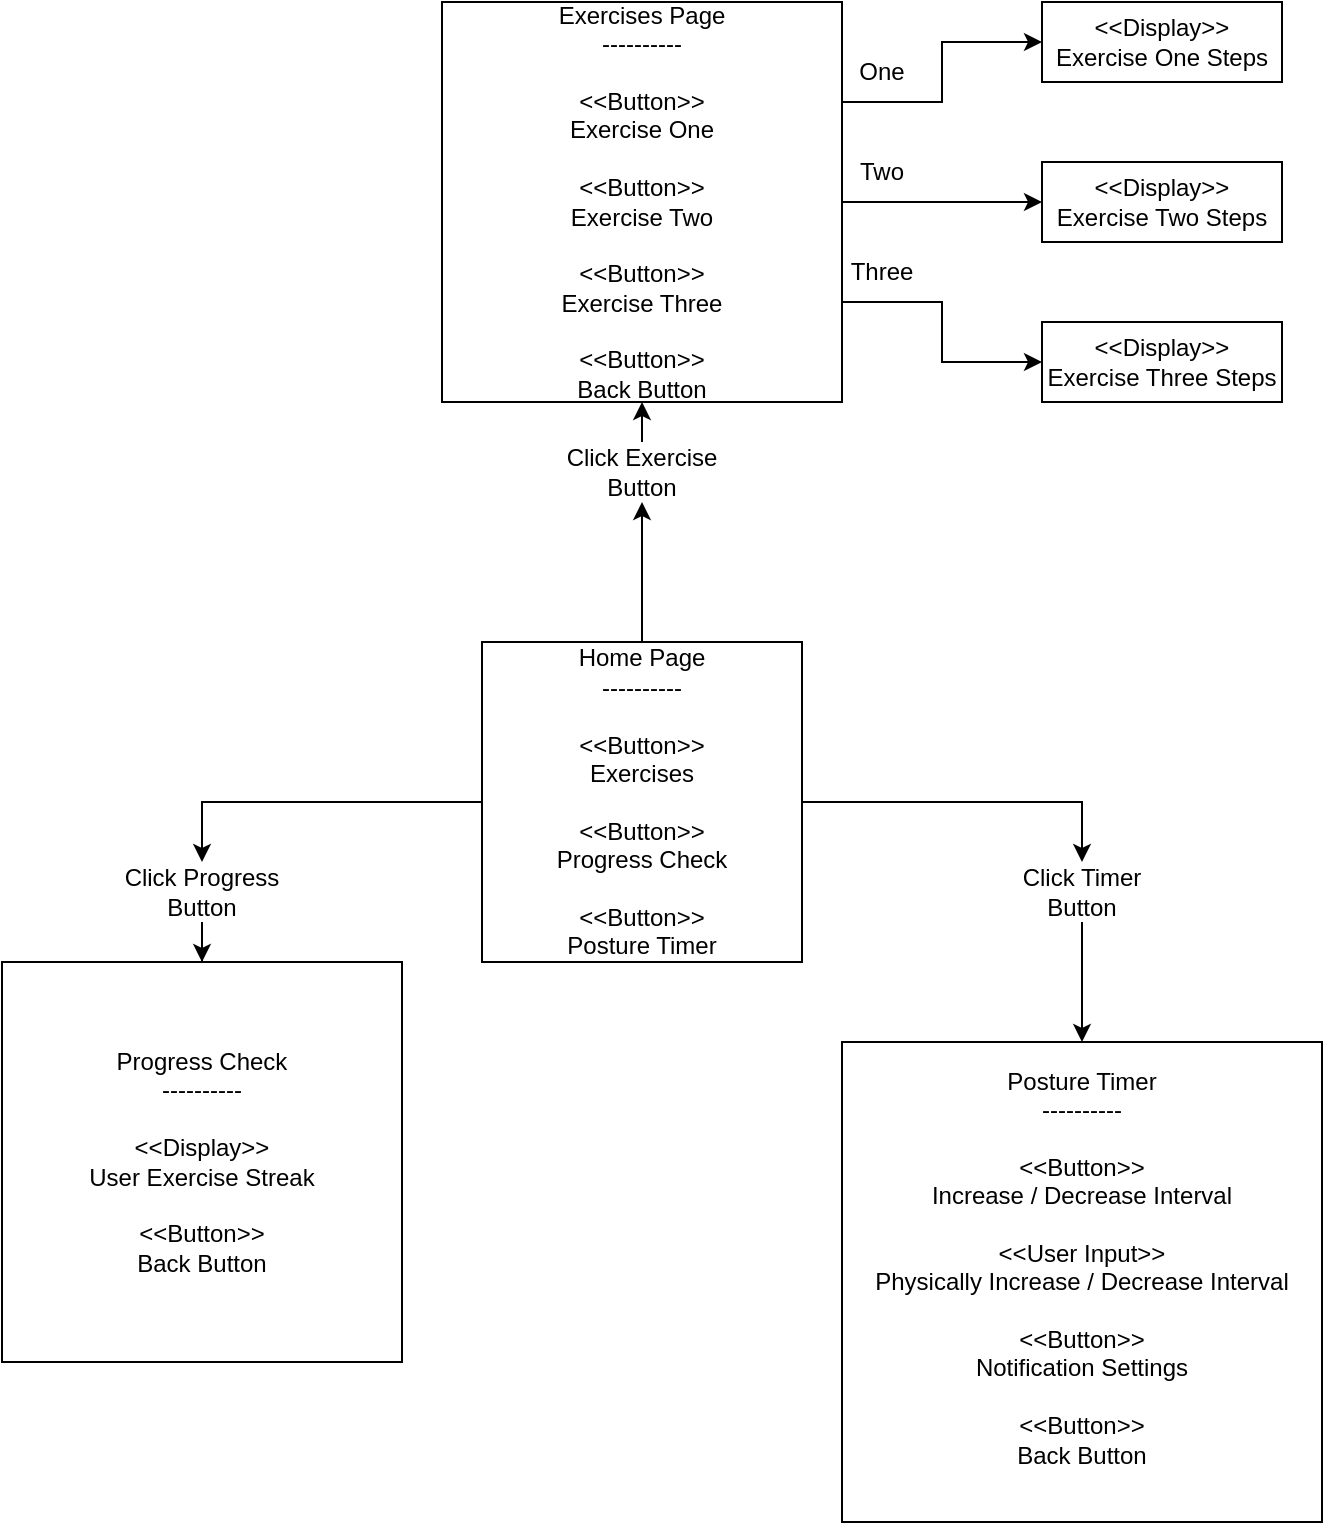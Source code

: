 <mxfile version="21.2.3" type="device">
  <diagram name="Page-1" id="qBfqY7OzDwAJnxTBxNS4">
    <mxGraphModel dx="737" dy="462" grid="1" gridSize="10" guides="1" tooltips="1" connect="1" arrows="1" fold="1" page="1" pageScale="1" pageWidth="850" pageHeight="1100" math="0" shadow="0">
      <root>
        <mxCell id="0" />
        <mxCell id="1" parent="0" />
        <mxCell id="syxs8EHX32OoqqPPT2Q4-4" style="edgeStyle=orthogonalEdgeStyle;rounded=0;orthogonalLoop=1;jettySize=auto;html=1;entryX=0.5;entryY=0;entryDx=0;entryDy=0;" parent="1" source="syxs8EHX32OoqqPPT2Q4-22" target="syxs8EHX32OoqqPPT2Q4-3" edge="1">
          <mxGeometry relative="1" as="geometry" />
        </mxCell>
        <mxCell id="syxs8EHX32OoqqPPT2Q4-9" style="edgeStyle=orthogonalEdgeStyle;rounded=0;orthogonalLoop=1;jettySize=auto;html=1;exitX=0.5;exitY=0;exitDx=0;exitDy=0;entryX=0.5;entryY=1;entryDx=0;entryDy=0;" parent="1" source="syxs8EHX32OoqqPPT2Q4-20" target="syxs8EHX32OoqqPPT2Q4-8" edge="1">
          <mxGeometry relative="1" as="geometry" />
        </mxCell>
        <mxCell id="syxs8EHX32OoqqPPT2Q4-27" style="edgeStyle=orthogonalEdgeStyle;rounded=0;orthogonalLoop=1;jettySize=auto;html=1;entryX=0.5;entryY=0;entryDx=0;entryDy=0;" parent="1" source="syxs8EHX32OoqqPPT2Q4-1" target="syxs8EHX32OoqqPPT2Q4-24" edge="1">
          <mxGeometry relative="1" as="geometry" />
        </mxCell>
        <mxCell id="syxs8EHX32OoqqPPT2Q4-1" value="&lt;div&gt;Home Page&lt;/div&gt;&lt;div&gt;----------&lt;/div&gt;&lt;div&gt;&lt;br&gt;&lt;/div&gt;&lt;div&gt;&amp;lt;&amp;lt;Button&amp;gt;&amp;gt;&lt;/div&gt;&lt;div&gt;Exercises&lt;/div&gt;&lt;div&gt;&lt;br&gt;&lt;/div&gt;&lt;div&gt;&amp;lt;&amp;lt;Button&amp;gt;&amp;gt;&lt;/div&gt;&lt;div&gt;Progress Check&lt;/div&gt;&lt;div&gt;&lt;br&gt;&lt;/div&gt;&lt;div&gt;&amp;lt;&amp;lt;Button&amp;gt;&amp;gt;&lt;/div&gt;&lt;div&gt;Posture Timer&lt;/div&gt;" style="whiteSpace=wrap;html=1;aspect=fixed;" parent="1" vertex="1">
          <mxGeometry x="320" y="680" width="160" height="160" as="geometry" />
        </mxCell>
        <mxCell id="syxs8EHX32OoqqPPT2Q4-2" value="&lt;div&gt;Posture Timer&lt;/div&gt;&lt;div&gt;----------&lt;/div&gt;&lt;div&gt;&lt;br&gt;&lt;/div&gt;&lt;div&gt;&amp;lt;&amp;lt;Button&amp;gt;&amp;gt;&lt;/div&gt;&lt;div&gt;Increase / Decrease Interval&lt;/div&gt;&lt;div&gt;&lt;br&gt;&lt;/div&gt;&lt;div&gt;&amp;lt;&amp;lt;User Input&amp;gt;&amp;gt;&lt;/div&gt;&lt;div&gt;Physically Increase / Decrease Interval&lt;/div&gt;&lt;div&gt;&lt;br&gt;&lt;/div&gt;&lt;div&gt;&amp;lt;&amp;lt;Button&amp;gt;&amp;gt;&lt;/div&gt;&lt;div&gt;Notification Settings&lt;/div&gt;&lt;div&gt;&lt;br&gt;&lt;/div&gt;&lt;div&gt;&amp;lt;&amp;lt;Button&amp;gt;&amp;gt;&lt;/div&gt;&lt;div&gt;Back Button&lt;/div&gt;&lt;div&gt;&lt;br&gt;&lt;/div&gt;" style="whiteSpace=wrap;html=1;aspect=fixed;" parent="1" vertex="1">
          <mxGeometry x="500" y="880" width="240" height="240" as="geometry" />
        </mxCell>
        <mxCell id="syxs8EHX32OoqqPPT2Q4-3" value="&lt;div&gt;Progress Check&lt;/div&gt;&lt;div&gt;----------&lt;/div&gt;&lt;div&gt;&lt;br&gt;&lt;/div&gt;&lt;div&gt;&amp;lt;&amp;lt;Display&amp;gt;&amp;gt;&lt;/div&gt;&lt;div&gt;User Exercise Streak&lt;/div&gt;&lt;div&gt;&lt;br&gt;&lt;/div&gt;&lt;div&gt;&amp;lt;&amp;lt;Button&amp;gt;&amp;gt;&lt;/div&gt;&lt;div&gt;Back Button&lt;/div&gt;" style="whiteSpace=wrap;html=1;aspect=fixed;" parent="1" vertex="1">
          <mxGeometry x="80" y="840" width="200" height="200" as="geometry" />
        </mxCell>
        <mxCell id="syxs8EHX32OoqqPPT2Q4-15" style="edgeStyle=orthogonalEdgeStyle;rounded=0;orthogonalLoop=1;jettySize=auto;html=1;entryX=0;entryY=0.5;entryDx=0;entryDy=0;" parent="1" source="syxs8EHX32OoqqPPT2Q4-8" target="syxs8EHX32OoqqPPT2Q4-12" edge="1">
          <mxGeometry relative="1" as="geometry" />
        </mxCell>
        <mxCell id="syxs8EHX32OoqqPPT2Q4-16" style="edgeStyle=orthogonalEdgeStyle;rounded=0;orthogonalLoop=1;jettySize=auto;html=1;exitX=1;exitY=0.25;exitDx=0;exitDy=0;entryX=0;entryY=0.5;entryDx=0;entryDy=0;" parent="1" source="syxs8EHX32OoqqPPT2Q4-8" target="syxs8EHX32OoqqPPT2Q4-11" edge="1">
          <mxGeometry relative="1" as="geometry" />
        </mxCell>
        <mxCell id="syxs8EHX32OoqqPPT2Q4-17" style="edgeStyle=orthogonalEdgeStyle;rounded=0;orthogonalLoop=1;jettySize=auto;html=1;exitX=1;exitY=0.75;exitDx=0;exitDy=0;entryX=0;entryY=0.5;entryDx=0;entryDy=0;" parent="1" source="syxs8EHX32OoqqPPT2Q4-8" target="syxs8EHX32OoqqPPT2Q4-13" edge="1">
          <mxGeometry relative="1" as="geometry" />
        </mxCell>
        <mxCell id="syxs8EHX32OoqqPPT2Q4-8" value="Exercises Page&lt;br&gt;----------&lt;br&gt;&lt;br&gt;&amp;lt;&amp;lt;Button&amp;gt;&amp;gt;&lt;br&gt;Exercise One&lt;br&gt;&lt;br&gt;&amp;lt;&amp;lt;Button&amp;gt;&amp;gt;&lt;br&gt;Exercise Two&lt;br&gt;&lt;br&gt;&amp;lt;&amp;lt;Button&amp;gt;&amp;gt;&lt;br&gt;Exercise Three&lt;br&gt;&lt;br&gt;&amp;lt;&amp;lt;Button&amp;gt;&amp;gt;&lt;br&gt;Back Button" style="whiteSpace=wrap;html=1;aspect=fixed;" parent="1" vertex="1">
          <mxGeometry x="300" y="360" width="200" height="200" as="geometry" />
        </mxCell>
        <mxCell id="syxs8EHX32OoqqPPT2Q4-11" value="&amp;lt;&amp;lt;Display&amp;gt;&amp;gt;&lt;br&gt;Exercise One Steps" style="rounded=0;whiteSpace=wrap;html=1;" parent="1" vertex="1">
          <mxGeometry x="600" y="360" width="120" height="40" as="geometry" />
        </mxCell>
        <mxCell id="syxs8EHX32OoqqPPT2Q4-12" value="&amp;lt;&amp;lt;Display&amp;gt;&amp;gt;&lt;br&gt;Exercise Two Steps" style="rounded=0;whiteSpace=wrap;html=1;" parent="1" vertex="1">
          <mxGeometry x="600" y="440" width="120" height="40" as="geometry" />
        </mxCell>
        <mxCell id="syxs8EHX32OoqqPPT2Q4-13" value="&amp;lt;&amp;lt;Display&amp;gt;&amp;gt;&lt;br&gt;Exercise Three Steps" style="rounded=0;whiteSpace=wrap;html=1;" parent="1" vertex="1">
          <mxGeometry x="600" y="520" width="120" height="40" as="geometry" />
        </mxCell>
        <mxCell id="syxs8EHX32OoqqPPT2Q4-21" value="" style="edgeStyle=orthogonalEdgeStyle;rounded=0;orthogonalLoop=1;jettySize=auto;html=1;exitX=0.5;exitY=0;exitDx=0;exitDy=0;entryX=0.5;entryY=1;entryDx=0;entryDy=0;" parent="1" source="syxs8EHX32OoqqPPT2Q4-1" target="syxs8EHX32OoqqPPT2Q4-20" edge="1">
          <mxGeometry relative="1" as="geometry">
            <mxPoint x="400" y="680" as="sourcePoint" />
            <mxPoint x="400" y="560" as="targetPoint" />
          </mxGeometry>
        </mxCell>
        <mxCell id="syxs8EHX32OoqqPPT2Q4-20" value="Click Exercise Button" style="text;html=1;strokeColor=none;fillColor=none;align=center;verticalAlign=middle;whiteSpace=wrap;rounded=0;" parent="1" vertex="1">
          <mxGeometry x="345" y="580" width="110" height="30" as="geometry" />
        </mxCell>
        <mxCell id="syxs8EHX32OoqqPPT2Q4-23" value="" style="edgeStyle=orthogonalEdgeStyle;rounded=0;orthogonalLoop=1;jettySize=auto;html=1;entryX=0.5;entryY=0;entryDx=0;entryDy=0;" parent="1" source="syxs8EHX32OoqqPPT2Q4-1" target="syxs8EHX32OoqqPPT2Q4-22" edge="1">
          <mxGeometry relative="1" as="geometry">
            <mxPoint x="320" y="760" as="sourcePoint" />
            <mxPoint x="180" y="840" as="targetPoint" />
          </mxGeometry>
        </mxCell>
        <mxCell id="syxs8EHX32OoqqPPT2Q4-22" value="Click Progress Button" style="text;html=1;strokeColor=none;fillColor=none;align=center;verticalAlign=middle;whiteSpace=wrap;rounded=0;" parent="1" vertex="1">
          <mxGeometry x="140" y="790" width="80" height="30" as="geometry" />
        </mxCell>
        <mxCell id="syxs8EHX32OoqqPPT2Q4-28" style="edgeStyle=orthogonalEdgeStyle;rounded=0;orthogonalLoop=1;jettySize=auto;html=1;exitX=0.5;exitY=1;exitDx=0;exitDy=0;" parent="1" source="syxs8EHX32OoqqPPT2Q4-24" target="syxs8EHX32OoqqPPT2Q4-2" edge="1">
          <mxGeometry relative="1" as="geometry" />
        </mxCell>
        <mxCell id="syxs8EHX32OoqqPPT2Q4-24" value="Click Timer Button" style="text;html=1;strokeColor=none;fillColor=none;align=center;verticalAlign=middle;whiteSpace=wrap;rounded=0;" parent="1" vertex="1">
          <mxGeometry x="580" y="790" width="80" height="30" as="geometry" />
        </mxCell>
        <mxCell id="syxs8EHX32OoqqPPT2Q4-29" value="One" style="text;html=1;strokeColor=none;fillColor=none;align=center;verticalAlign=middle;whiteSpace=wrap;rounded=0;" parent="1" vertex="1">
          <mxGeometry x="490" y="380" width="60" height="30" as="geometry" />
        </mxCell>
        <mxCell id="syxs8EHX32OoqqPPT2Q4-30" value="Two" style="text;html=1;strokeColor=none;fillColor=none;align=center;verticalAlign=middle;whiteSpace=wrap;rounded=0;" parent="1" vertex="1">
          <mxGeometry x="490" y="430" width="60" height="30" as="geometry" />
        </mxCell>
        <mxCell id="syxs8EHX32OoqqPPT2Q4-31" value="Three" style="text;html=1;strokeColor=none;fillColor=none;align=center;verticalAlign=middle;whiteSpace=wrap;rounded=0;" parent="1" vertex="1">
          <mxGeometry x="490" y="480" width="60" height="30" as="geometry" />
        </mxCell>
      </root>
    </mxGraphModel>
  </diagram>
</mxfile>

